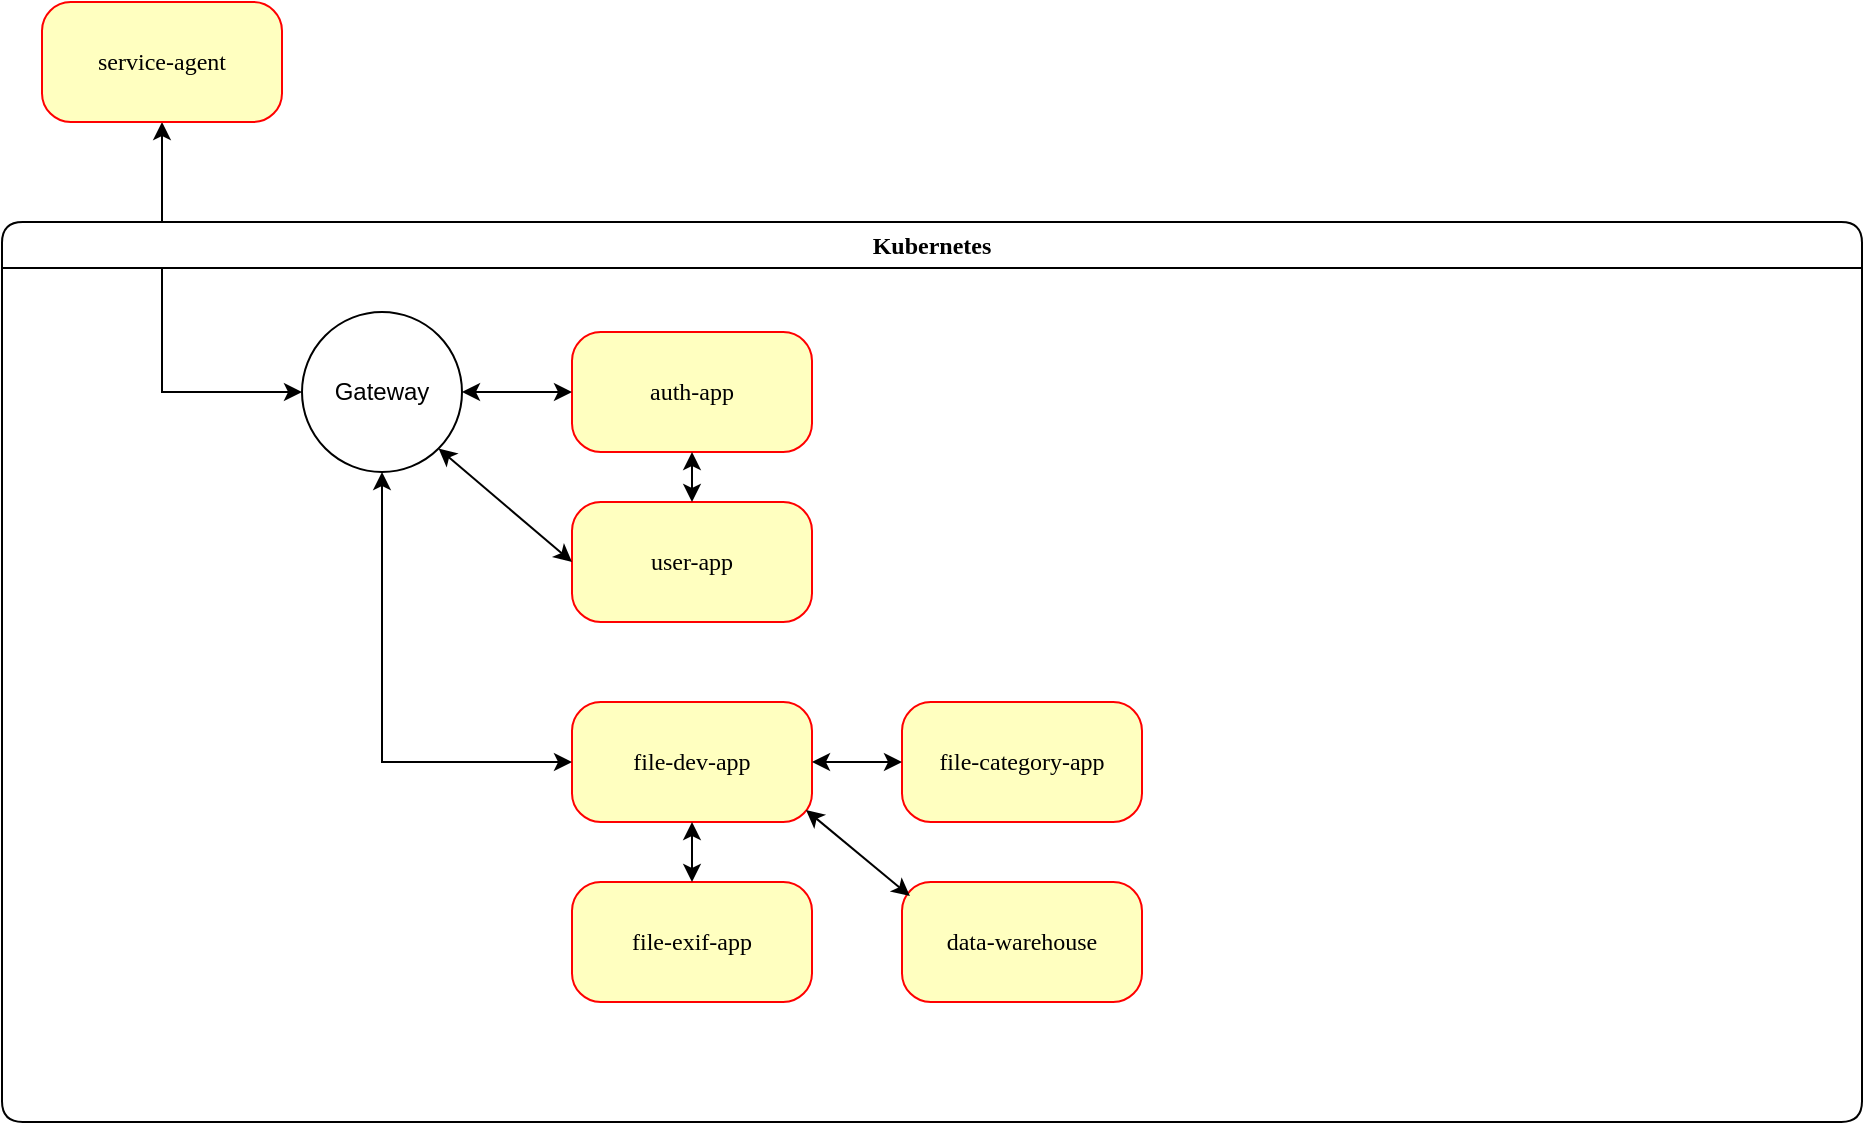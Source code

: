<mxfile version="20.5.1"><diagram name="Page-1" id="58cdce13-f638-feb5-8d6f-7d28b1aa9fa0"><mxGraphModel dx="1422" dy="760" grid="1" gridSize="10" guides="1" tooltips="1" connect="1" arrows="1" fold="1" page="1" pageScale="1" pageWidth="1100" pageHeight="850" background="none" math="0" shadow="0"><root><mxCell id="0"/><mxCell id="1" parent="0"/><mxCell id="4RltxashdvOdyrVKpk7Q-6" style="edgeStyle=orthogonalEdgeStyle;rounded=0;orthogonalLoop=1;jettySize=auto;html=1;exitX=0.5;exitY=1;exitDx=0;exitDy=0;entryX=0;entryY=0.5;entryDx=0;entryDy=0;startArrow=classic;startFill=1;" parent="1" source="382b91b5511bd0f7-6" target="4RltxashdvOdyrVKpk7Q-7" edge="1"><mxGeometry relative="1" as="geometry"/></mxCell><mxCell id="382b91b5511bd0f7-6" value="service-agent" style="rounded=1;whiteSpace=wrap;html=1;arcSize=24;fillColor=#ffffc0;strokeColor=#ff0000;shadow=0;comic=0;labelBackgroundColor=none;fontFamily=Verdana;fontSize=12;fontColor=#000000;align=center;" parent="1" vertex="1"><mxGeometry x="90" y="30" width="120" height="60" as="geometry"/></mxCell><mxCell id="2a3bc250acf0617d-7" value="&lt;div&gt;Kubernetes&lt;/div&gt;" style="swimlane;whiteSpace=wrap;html=1;rounded=1;shadow=0;comic=0;labelBackgroundColor=none;strokeWidth=1;fontFamily=Verdana;fontSize=12;align=center;" parent="1" vertex="1"><mxGeometry x="70" y="140" width="930" height="450" as="geometry"/></mxCell><mxCell id="382b91b5511bd0f7-8" value="&lt;div&gt;auth-app&lt;/div&gt;" style="rounded=1;whiteSpace=wrap;html=1;arcSize=24;fillColor=#ffffc0;strokeColor=#ff0000;shadow=0;comic=0;labelBackgroundColor=none;fontFamily=Verdana;fontSize=12;fontColor=#000000;align=center;" parent="2a3bc250acf0617d-7" vertex="1"><mxGeometry x="285" y="55" width="120" height="60" as="geometry"/></mxCell><mxCell id="3cde6dad864a17aa-1" value="&lt;div&gt;file-dev-app&lt;/div&gt;" style="rounded=1;whiteSpace=wrap;html=1;arcSize=24;fillColor=#ffffc0;strokeColor=#ff0000;shadow=0;comic=0;labelBackgroundColor=none;fontFamily=Verdana;fontSize=12;fontColor=#000000;align=center;" parent="2a3bc250acf0617d-7" vertex="1"><mxGeometry x="285" y="240" width="120" height="60" as="geometry"/></mxCell><mxCell id="3cde6dad864a17aa-2" value="&lt;div&gt;user-app&lt;/div&gt;" style="rounded=1;whiteSpace=wrap;html=1;arcSize=24;fillColor=#ffffc0;strokeColor=#ff0000;shadow=0;comic=0;labelBackgroundColor=none;fontFamily=Verdana;fontSize=12;fontColor=#000000;align=center;" parent="2a3bc250acf0617d-7" vertex="1"><mxGeometry x="285" y="140" width="120" height="60" as="geometry"/></mxCell><mxCell id="4RltxashdvOdyrVKpk7Q-4" value="" style="endArrow=classic;startArrow=classic;html=1;rounded=0;exitX=0.5;exitY=1;exitDx=0;exitDy=0;entryX=0.5;entryY=0;entryDx=0;entryDy=0;" parent="2a3bc250acf0617d-7" source="382b91b5511bd0f7-8" target="3cde6dad864a17aa-2" edge="1"><mxGeometry width="50" height="50" relative="1" as="geometry"><mxPoint x="520" y="270" as="sourcePoint"/><mxPoint x="570" y="220" as="targetPoint"/></mxGeometry></mxCell><mxCell id="4RltxashdvOdyrVKpk7Q-7" value="&lt;div&gt;Gateway&lt;/div&gt;" style="ellipse;whiteSpace=wrap;html=1;aspect=fixed;" parent="2a3bc250acf0617d-7" vertex="1"><mxGeometry x="150" y="45" width="80" height="80" as="geometry"/></mxCell><mxCell id="4RltxashdvOdyrVKpk7Q-8" value="" style="endArrow=classic;startArrow=classic;html=1;rounded=0;exitX=0.5;exitY=1;exitDx=0;exitDy=0;entryX=0;entryY=0.5;entryDx=0;entryDy=0;" parent="2a3bc250acf0617d-7" source="4RltxashdvOdyrVKpk7Q-7" target="3cde6dad864a17aa-1" edge="1"><mxGeometry width="50" height="50" relative="1" as="geometry"><mxPoint x="450" y="220" as="sourcePoint"/><mxPoint x="500" y="170" as="targetPoint"/><Array as="points"><mxPoint x="190" y="270"/></Array></mxGeometry></mxCell><mxCell id="4RltxashdvOdyrVKpk7Q-9" value="" style="endArrow=classic;startArrow=classic;html=1;rounded=0;entryX=0;entryY=0.5;entryDx=0;entryDy=0;" parent="2a3bc250acf0617d-7" source="4RltxashdvOdyrVKpk7Q-7" target="382b91b5511bd0f7-8" edge="1"><mxGeometry width="50" height="50" relative="1" as="geometry"><mxPoint x="450" y="220" as="sourcePoint"/><mxPoint x="500" y="170" as="targetPoint"/></mxGeometry></mxCell><mxCell id="4RltxashdvOdyrVKpk7Q-3" value="" style="endArrow=classic;startArrow=classic;html=1;rounded=0;exitX=0;exitY=0.5;exitDx=0;exitDy=0;entryX=1;entryY=1;entryDx=0;entryDy=0;" parent="2a3bc250acf0617d-7" source="3cde6dad864a17aa-2" target="4RltxashdvOdyrVKpk7Q-7" edge="1"><mxGeometry width="50" height="50" relative="1" as="geometry"><mxPoint x="450" y="280" as="sourcePoint"/><mxPoint x="500" y="230" as="targetPoint"/><Array as="points"/></mxGeometry></mxCell><mxCell id="FhknjemyVO_36TS8ugK3-1" value="file-exif-app" style="rounded=1;whiteSpace=wrap;html=1;arcSize=24;fillColor=#ffffc0;strokeColor=#ff0000;shadow=0;comic=0;labelBackgroundColor=none;fontFamily=Verdana;fontSize=12;fontColor=#000000;align=center;" vertex="1" parent="2a3bc250acf0617d-7"><mxGeometry x="285" y="330" width="120" height="60" as="geometry"/></mxCell><mxCell id="FhknjemyVO_36TS8ugK3-2" value="" style="endArrow=classic;startArrow=classic;html=1;rounded=0;exitX=0.5;exitY=1;exitDx=0;exitDy=0;" edge="1" parent="2a3bc250acf0617d-7" source="3cde6dad864a17aa-1" target="FhknjemyVO_36TS8ugK3-1"><mxGeometry width="50" height="50" relative="1" as="geometry"><mxPoint x="450" y="280" as="sourcePoint"/><mxPoint x="500" y="230" as="targetPoint"/></mxGeometry></mxCell><mxCell id="FhknjemyVO_36TS8ugK3-3" value="file-category-app" style="rounded=1;whiteSpace=wrap;html=1;arcSize=24;fillColor=#ffffc0;strokeColor=#ff0000;shadow=0;comic=0;labelBackgroundColor=none;fontFamily=Verdana;fontSize=12;fontColor=#000000;align=center;" vertex="1" parent="2a3bc250acf0617d-7"><mxGeometry x="450" y="240" width="120" height="60" as="geometry"/></mxCell><mxCell id="FhknjemyVO_36TS8ugK3-4" value="" style="endArrow=classic;startArrow=classic;html=1;rounded=0;entryX=1;entryY=0.5;entryDx=0;entryDy=0;exitX=0;exitY=0.5;exitDx=0;exitDy=0;" edge="1" parent="2a3bc250acf0617d-7" source="FhknjemyVO_36TS8ugK3-3" target="3cde6dad864a17aa-1"><mxGeometry width="50" height="50" relative="1" as="geometry"><mxPoint x="450" y="280" as="sourcePoint"/><mxPoint x="500" y="230" as="targetPoint"/></mxGeometry></mxCell><mxCell id="FhknjemyVO_36TS8ugK3-5" value="data-warehouse" style="rounded=1;whiteSpace=wrap;html=1;arcSize=24;fillColor=#ffffc0;strokeColor=#ff0000;shadow=0;comic=0;labelBackgroundColor=none;fontFamily=Verdana;fontSize=12;fontColor=#000000;align=center;" vertex="1" parent="2a3bc250acf0617d-7"><mxGeometry x="450" y="330" width="120" height="60" as="geometry"/></mxCell><mxCell id="FhknjemyVO_36TS8ugK3-6" value="" style="endArrow=classic;startArrow=classic;html=1;rounded=0;exitX=0.975;exitY=0.9;exitDx=0;exitDy=0;exitPerimeter=0;entryX=0.033;entryY=0.117;entryDx=0;entryDy=0;entryPerimeter=0;" edge="1" parent="2a3bc250acf0617d-7" source="3cde6dad864a17aa-1" target="FhknjemyVO_36TS8ugK3-5"><mxGeometry width="50" height="50" relative="1" as="geometry"><mxPoint x="450" y="280" as="sourcePoint"/><mxPoint x="500" y="230" as="targetPoint"/></mxGeometry></mxCell></root></mxGraphModel></diagram></mxfile>